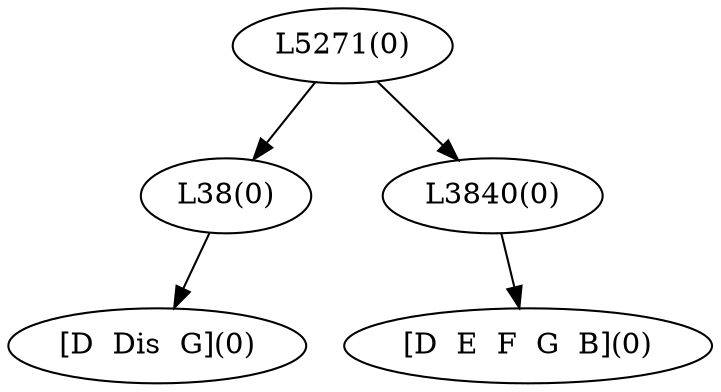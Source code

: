 digraph sample{
"L38(0)"->"[D  Dis  G](0)"
"L3840(0)"->"[D  E  F  G  B](0)"
"L5271(0)"->"L38(0)"
"L5271(0)"->"L3840(0)"
{rank = min; "L5271(0)"}
{rank = same; "L38(0)"; "L3840(0)";}
{rank = max; "[D  Dis  G](0)"; "[D  E  F  G  B](0)";}
}